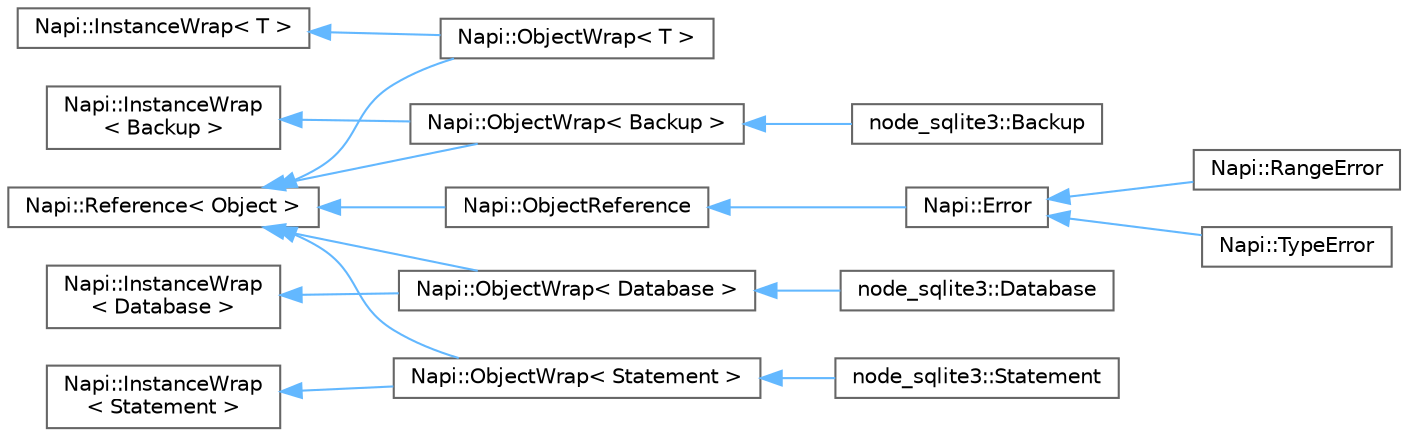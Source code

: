 digraph "Graphical Class Hierarchy"
{
 // LATEX_PDF_SIZE
  bgcolor="transparent";
  edge [fontname=Helvetica,fontsize=10,labelfontname=Helvetica,labelfontsize=10];
  node [fontname=Helvetica,fontsize=10,shape=box,height=0.2,width=0.4];
  rankdir="LR";
  Node0 [id="Node000000",label="Napi::InstanceWrap\< T \>",height=0.2,width=0.4,color="grey40", fillcolor="white", style="filled",URL="$class_napi_1_1_instance_wrap.html",tooltip=" "];
  Node0 -> Node1 [id="edge45_Node000000_Node000001",dir="back",color="steelblue1",style="solid",tooltip=" "];
  Node1 [id="Node000001",label="Napi::ObjectWrap\< T \>",height=0.2,width=0.4,color="grey40", fillcolor="white", style="filled",URL="$class_napi_1_1_object_wrap.html",tooltip=" "];
  Node5 [id="Node000005",label="Napi::InstanceWrap\l\< Backup \>",height=0.2,width=0.4,color="grey40", fillcolor="white", style="filled",URL="$class_napi_1_1_instance_wrap.html",tooltip=" "];
  Node5 -> Node3 [id="edge46_Node000005_Node000003",dir="back",color="steelblue1",style="solid",tooltip=" "];
  Node3 [id="Node000003",label="Napi::ObjectWrap\< Backup \>",height=0.2,width=0.4,color="grey40", fillcolor="white", style="filled",URL="$class_napi_1_1_object_wrap.html",tooltip=" "];
  Node3 -> Node4 [id="edge47_Node000003_Node000004",dir="back",color="steelblue1",style="solid",tooltip=" "];
  Node4 [id="Node000004",label="node_sqlite3::Backup",height=0.2,width=0.4,color="grey40", fillcolor="white", style="filled",URL="$classnode__sqlite3_1_1_backup.html",tooltip=" "];
  Node8 [id="Node000008",label="Napi::InstanceWrap\l\< Database \>",height=0.2,width=0.4,color="grey40", fillcolor="white", style="filled",URL="$class_napi_1_1_instance_wrap.html",tooltip=" "];
  Node8 -> Node6 [id="edge48_Node000008_Node000006",dir="back",color="steelblue1",style="solid",tooltip=" "];
  Node6 [id="Node000006",label="Napi::ObjectWrap\< Database \>",height=0.2,width=0.4,color="grey40", fillcolor="white", style="filled",URL="$class_napi_1_1_object_wrap.html",tooltip=" "];
  Node6 -> Node7 [id="edge49_Node000006_Node000007",dir="back",color="steelblue1",style="solid",tooltip=" "];
  Node7 [id="Node000007",label="node_sqlite3::Database",height=0.2,width=0.4,color="grey40", fillcolor="white", style="filled",URL="$classnode__sqlite3_1_1_database.html",tooltip=" "];
  Node11 [id="Node000011",label="Napi::InstanceWrap\l\< Statement \>",height=0.2,width=0.4,color="grey40", fillcolor="white", style="filled",URL="$class_napi_1_1_instance_wrap.html",tooltip=" "];
  Node11 -> Node9 [id="edge50_Node000011_Node000009",dir="back",color="steelblue1",style="solid",tooltip=" "];
  Node9 [id="Node000009",label="Napi::ObjectWrap\< Statement \>",height=0.2,width=0.4,color="grey40", fillcolor="white", style="filled",URL="$class_napi_1_1_object_wrap.html",tooltip=" "];
  Node9 -> Node10 [id="edge51_Node000009_Node000010",dir="back",color="steelblue1",style="solid",tooltip=" "];
  Node10 [id="Node000010",label="node_sqlite3::Statement",height=0.2,width=0.4,color="grey40", fillcolor="white", style="filled",URL="$classnode__sqlite3_1_1_statement.html",tooltip=" "];
  Node2 [id="Node000002",label="Napi::Reference\< Object \>",height=0.2,width=0.4,color="grey40", fillcolor="white", style="filled",URL="$class_napi_1_1_reference.html",tooltip=" "];
  Node2 -> Node3 [id="edge52_Node000002_Node000003",dir="back",color="steelblue1",style="solid",tooltip=" "];
  Node2 -> Node6 [id="edge53_Node000002_Node000006",dir="back",color="steelblue1",style="solid",tooltip=" "];
  Node2 -> Node9 [id="edge54_Node000002_Node000009",dir="back",color="steelblue1",style="solid",tooltip=" "];
  Node2 -> Node12 [id="edge55_Node000002_Node000012",dir="back",color="steelblue1",style="solid",tooltip=" "];
  Node12 [id="Node000012",label="Napi::ObjectReference",height=0.2,width=0.4,color="grey40", fillcolor="white", style="filled",URL="$class_napi_1_1_object_reference.html",tooltip=" "];
  Node12 -> Node13 [id="edge56_Node000012_Node000013",dir="back",color="steelblue1",style="solid",tooltip=" "];
  Node13 [id="Node000013",label="Napi::Error",height=0.2,width=0.4,color="grey40", fillcolor="white", style="filled",URL="$class_napi_1_1_error.html",tooltip=" "];
  Node13 -> Node14 [id="edge57_Node000013_Node000014",dir="back",color="steelblue1",style="solid",tooltip=" "];
  Node14 [id="Node000014",label="Napi::RangeError",height=0.2,width=0.4,color="grey40", fillcolor="white", style="filled",URL="$class_napi_1_1_range_error.html",tooltip=" "];
  Node13 -> Node15 [id="edge58_Node000013_Node000015",dir="back",color="steelblue1",style="solid",tooltip=" "];
  Node15 [id="Node000015",label="Napi::TypeError",height=0.2,width=0.4,color="grey40", fillcolor="white", style="filled",URL="$class_napi_1_1_type_error.html",tooltip=" "];
  Node2 -> Node1 [id="edge59_Node000002_Node000001",dir="back",color="steelblue1",style="solid",tooltip=" "];
}
